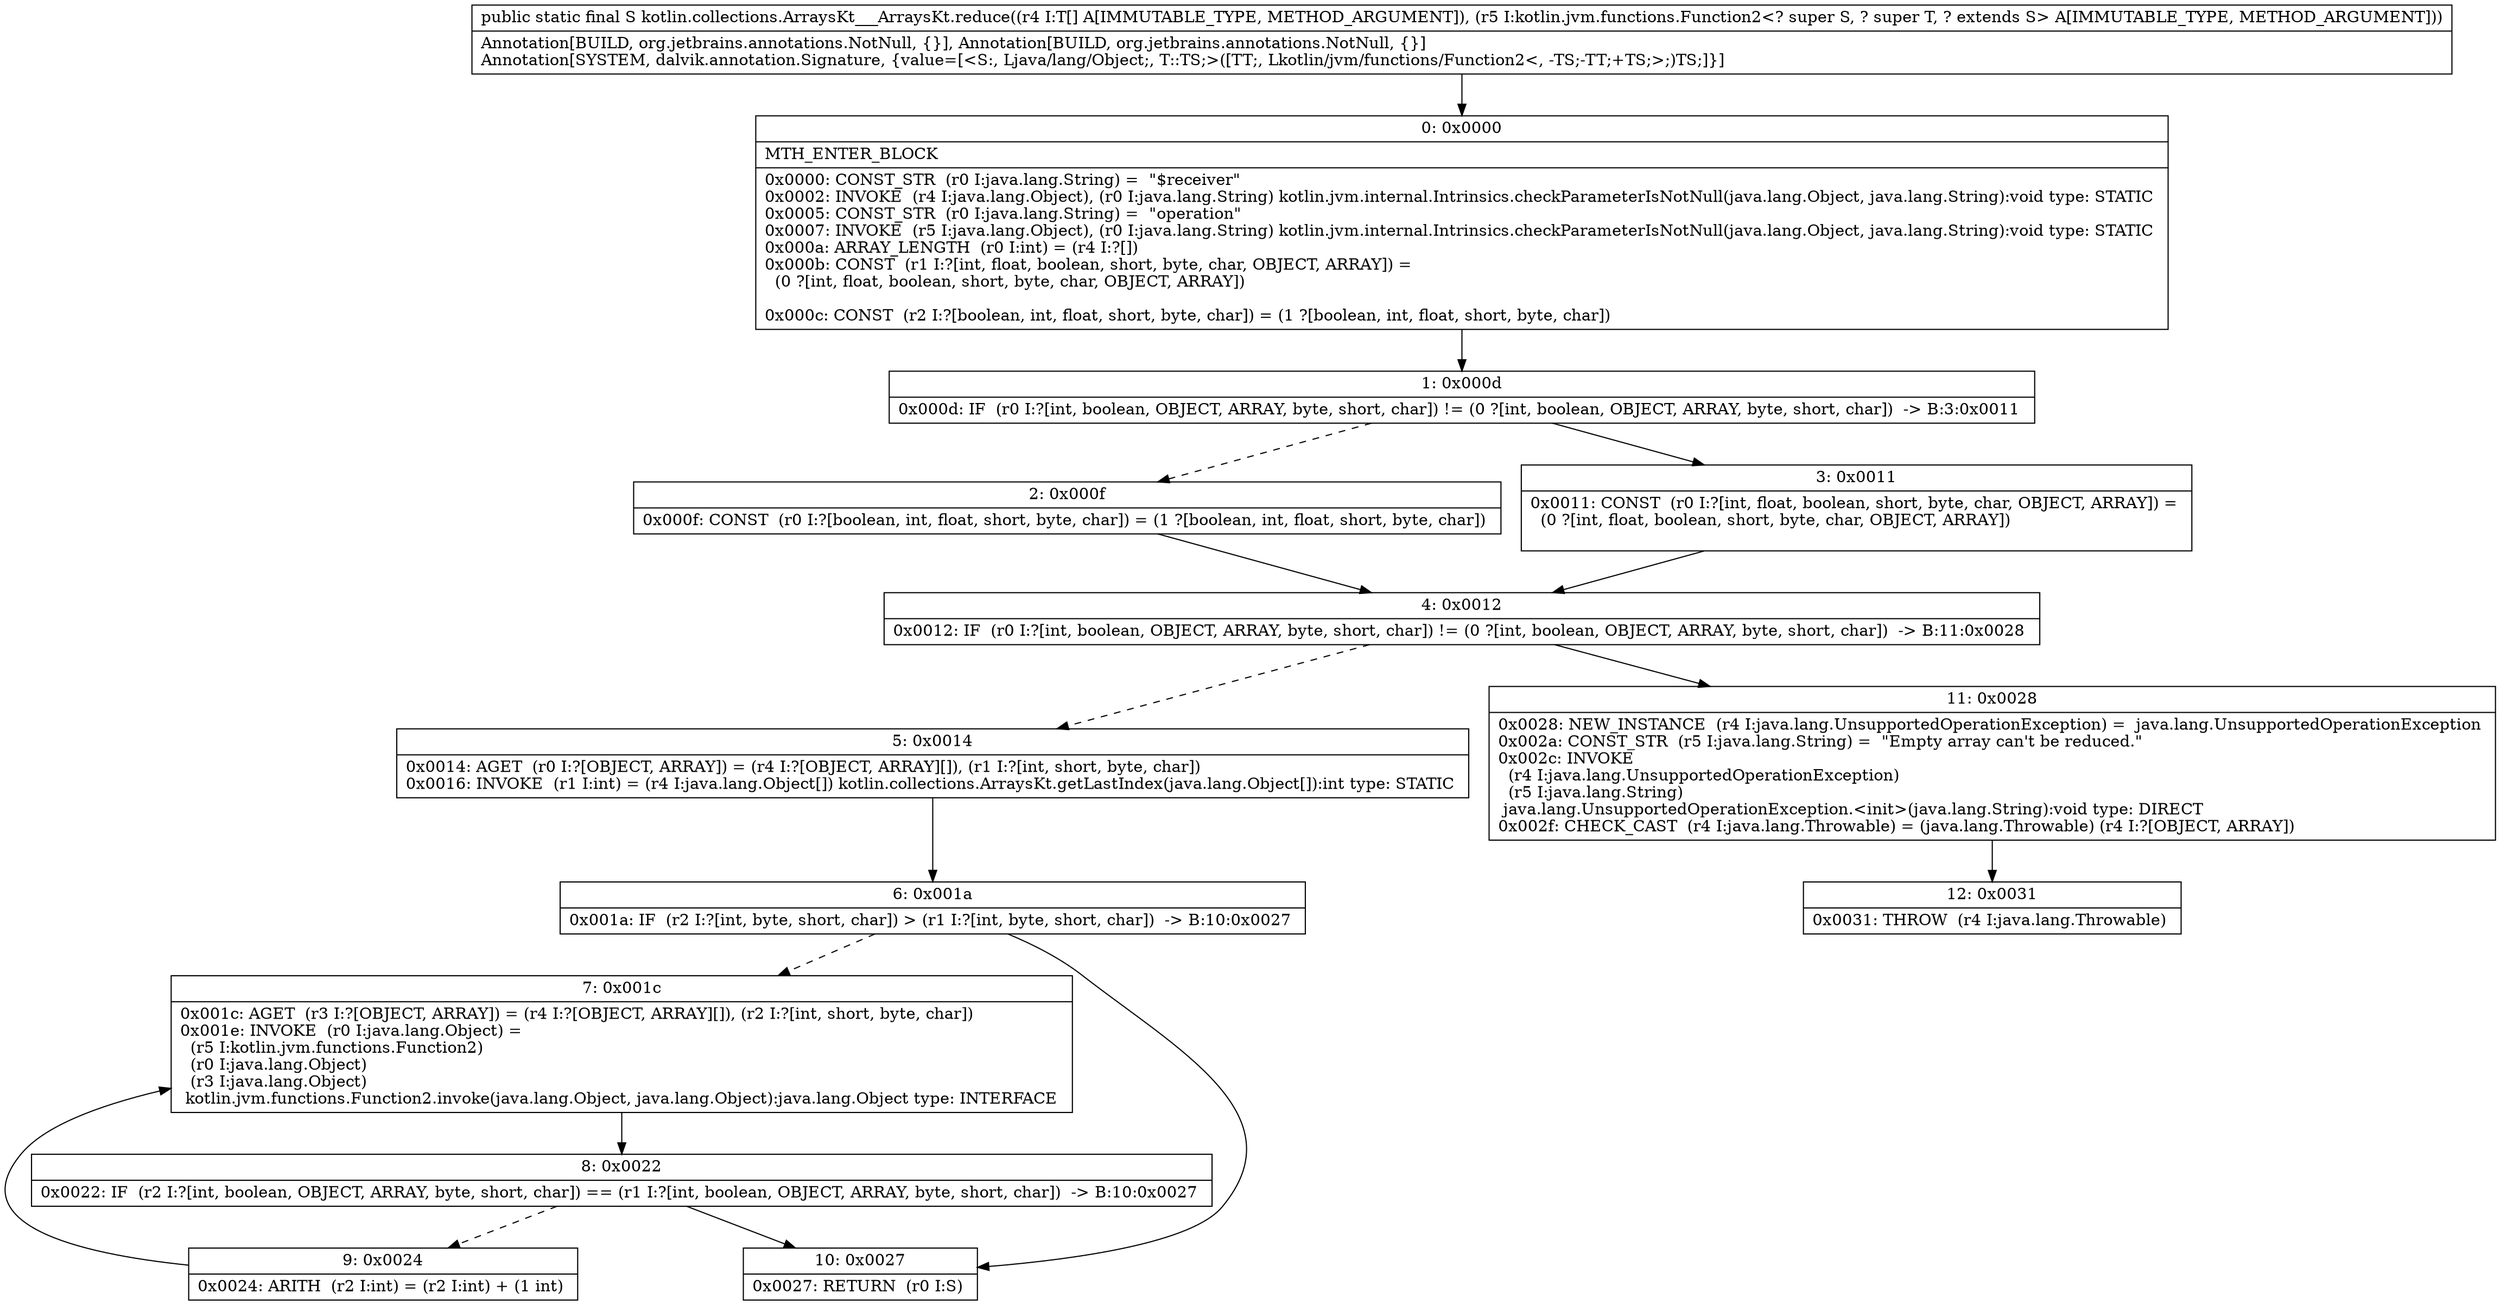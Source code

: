 digraph "CFG forkotlin.collections.ArraysKt___ArraysKt.reduce([Ljava\/lang\/Object;Lkotlin\/jvm\/functions\/Function2;)Ljava\/lang\/Object;" {
Node_0 [shape=record,label="{0\:\ 0x0000|MTH_ENTER_BLOCK\l|0x0000: CONST_STR  (r0 I:java.lang.String) =  \"$receiver\" \l0x0002: INVOKE  (r4 I:java.lang.Object), (r0 I:java.lang.String) kotlin.jvm.internal.Intrinsics.checkParameterIsNotNull(java.lang.Object, java.lang.String):void type: STATIC \l0x0005: CONST_STR  (r0 I:java.lang.String) =  \"operation\" \l0x0007: INVOKE  (r5 I:java.lang.Object), (r0 I:java.lang.String) kotlin.jvm.internal.Intrinsics.checkParameterIsNotNull(java.lang.Object, java.lang.String):void type: STATIC \l0x000a: ARRAY_LENGTH  (r0 I:int) = (r4 I:?[]) \l0x000b: CONST  (r1 I:?[int, float, boolean, short, byte, char, OBJECT, ARRAY]) = \l  (0 ?[int, float, boolean, short, byte, char, OBJECT, ARRAY])\l \l0x000c: CONST  (r2 I:?[boolean, int, float, short, byte, char]) = (1 ?[boolean, int, float, short, byte, char]) \l}"];
Node_1 [shape=record,label="{1\:\ 0x000d|0x000d: IF  (r0 I:?[int, boolean, OBJECT, ARRAY, byte, short, char]) != (0 ?[int, boolean, OBJECT, ARRAY, byte, short, char])  \-\> B:3:0x0011 \l}"];
Node_2 [shape=record,label="{2\:\ 0x000f|0x000f: CONST  (r0 I:?[boolean, int, float, short, byte, char]) = (1 ?[boolean, int, float, short, byte, char]) \l}"];
Node_3 [shape=record,label="{3\:\ 0x0011|0x0011: CONST  (r0 I:?[int, float, boolean, short, byte, char, OBJECT, ARRAY]) = \l  (0 ?[int, float, boolean, short, byte, char, OBJECT, ARRAY])\l \l}"];
Node_4 [shape=record,label="{4\:\ 0x0012|0x0012: IF  (r0 I:?[int, boolean, OBJECT, ARRAY, byte, short, char]) != (0 ?[int, boolean, OBJECT, ARRAY, byte, short, char])  \-\> B:11:0x0028 \l}"];
Node_5 [shape=record,label="{5\:\ 0x0014|0x0014: AGET  (r0 I:?[OBJECT, ARRAY]) = (r4 I:?[OBJECT, ARRAY][]), (r1 I:?[int, short, byte, char]) \l0x0016: INVOKE  (r1 I:int) = (r4 I:java.lang.Object[]) kotlin.collections.ArraysKt.getLastIndex(java.lang.Object[]):int type: STATIC \l}"];
Node_6 [shape=record,label="{6\:\ 0x001a|0x001a: IF  (r2 I:?[int, byte, short, char]) \> (r1 I:?[int, byte, short, char])  \-\> B:10:0x0027 \l}"];
Node_7 [shape=record,label="{7\:\ 0x001c|0x001c: AGET  (r3 I:?[OBJECT, ARRAY]) = (r4 I:?[OBJECT, ARRAY][]), (r2 I:?[int, short, byte, char]) \l0x001e: INVOKE  (r0 I:java.lang.Object) = \l  (r5 I:kotlin.jvm.functions.Function2)\l  (r0 I:java.lang.Object)\l  (r3 I:java.lang.Object)\l kotlin.jvm.functions.Function2.invoke(java.lang.Object, java.lang.Object):java.lang.Object type: INTERFACE \l}"];
Node_8 [shape=record,label="{8\:\ 0x0022|0x0022: IF  (r2 I:?[int, boolean, OBJECT, ARRAY, byte, short, char]) == (r1 I:?[int, boolean, OBJECT, ARRAY, byte, short, char])  \-\> B:10:0x0027 \l}"];
Node_9 [shape=record,label="{9\:\ 0x0024|0x0024: ARITH  (r2 I:int) = (r2 I:int) + (1 int) \l}"];
Node_10 [shape=record,label="{10\:\ 0x0027|0x0027: RETURN  (r0 I:S) \l}"];
Node_11 [shape=record,label="{11\:\ 0x0028|0x0028: NEW_INSTANCE  (r4 I:java.lang.UnsupportedOperationException) =  java.lang.UnsupportedOperationException \l0x002a: CONST_STR  (r5 I:java.lang.String) =  \"Empty array can't be reduced.\" \l0x002c: INVOKE  \l  (r4 I:java.lang.UnsupportedOperationException)\l  (r5 I:java.lang.String)\l java.lang.UnsupportedOperationException.\<init\>(java.lang.String):void type: DIRECT \l0x002f: CHECK_CAST  (r4 I:java.lang.Throwable) = (java.lang.Throwable) (r4 I:?[OBJECT, ARRAY]) \l}"];
Node_12 [shape=record,label="{12\:\ 0x0031|0x0031: THROW  (r4 I:java.lang.Throwable) \l}"];
MethodNode[shape=record,label="{public static final S kotlin.collections.ArraysKt___ArraysKt.reduce((r4 I:T[] A[IMMUTABLE_TYPE, METHOD_ARGUMENT]), (r5 I:kotlin.jvm.functions.Function2\<? super S, ? super T, ? extends S\> A[IMMUTABLE_TYPE, METHOD_ARGUMENT]))  | Annotation[BUILD, org.jetbrains.annotations.NotNull, \{\}], Annotation[BUILD, org.jetbrains.annotations.NotNull, \{\}]\lAnnotation[SYSTEM, dalvik.annotation.Signature, \{value=[\<S:, Ljava\/lang\/Object;, T::TS;\>([TT;, Lkotlin\/jvm\/functions\/Function2\<, \-TS;\-TT;+TS;\>;)TS;]\}]\l}"];
MethodNode -> Node_0;
Node_0 -> Node_1;
Node_1 -> Node_2[style=dashed];
Node_1 -> Node_3;
Node_2 -> Node_4;
Node_3 -> Node_4;
Node_4 -> Node_5[style=dashed];
Node_4 -> Node_11;
Node_5 -> Node_6;
Node_6 -> Node_7[style=dashed];
Node_6 -> Node_10;
Node_7 -> Node_8;
Node_8 -> Node_9[style=dashed];
Node_8 -> Node_10;
Node_9 -> Node_7;
Node_11 -> Node_12;
}

